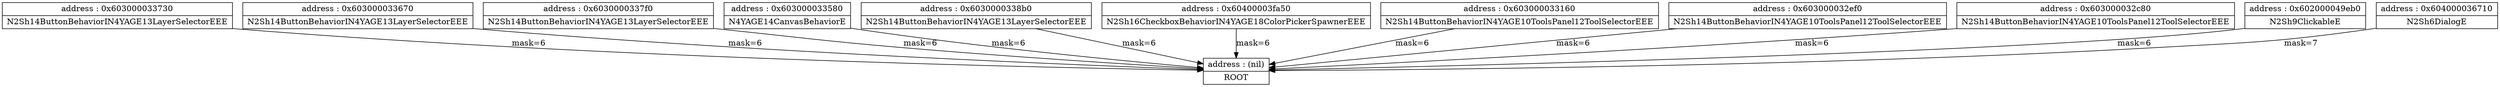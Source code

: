 digraph {
	node [shape=record]
	"node(nil)" [label = "{address : (nil) | ROOT}"];

	"node0x603000033730" -> "node(nil)" [color=black, label="mask=6"];
	"node0x603000033670" -> "node(nil)" [color=black, label="mask=6"];
	"node0x6030000337f0" -> "node(nil)" [color=black, label="mask=6"];
	"node0x603000033580" -> "node(nil)" [color=black, label="mask=6"];
	"node0x6030000338b0" -> "node(nil)" [color=black, label="mask=6"];
	"node0x60400003fa50" -> "node(nil)" [color=black, label="mask=6"];
	"node0x603000033160" -> "node(nil)" [color=black, label="mask=6"];
	"node0x603000032ef0" -> "node(nil)" [color=black, label="mask=6"];
	"node0x603000032c80" -> "node(nil)" [color=black, label="mask=6"];
	"node0x602000049eb0" -> "node(nil)" [color=black, label="mask=6"];
	"node0x604000036710" -> "node(nil)" [color=black, label="mask=7"];
	"node0x603000033730" [label = "{address : 0x603000033730 | N2Sh14ButtonBehaviorIN4YAGE13LayerSelectorEEE}"];

	"node0x603000033670" [label = "{address : 0x603000033670 | N2Sh14ButtonBehaviorIN4YAGE13LayerSelectorEEE}"];

	"node0x6030000337f0" [label = "{address : 0x6030000337f0 | N2Sh14ButtonBehaviorIN4YAGE13LayerSelectorEEE}"];

	"node0x603000033580" [label = "{address : 0x603000033580 | N4YAGE14CanvasBehaviorE}"];

	"node0x6030000338b0" [label = "{address : 0x6030000338b0 | N2Sh14ButtonBehaviorIN4YAGE13LayerSelectorEEE}"];

	"node0x60400003fa50" [label = "{address : 0x60400003fa50 | N2Sh16CheckboxBehaviorIN4YAGE18ColorPickerSpawnerEEE}"];

	"node0x603000033160" [label = "{address : 0x603000033160 | N2Sh14ButtonBehaviorIN4YAGE10ToolsPanel12ToolSelectorEEE}"];

	"node0x603000032ef0" [label = "{address : 0x603000032ef0 | N2Sh14ButtonBehaviorIN4YAGE10ToolsPanel12ToolSelectorEEE}"];

	"node0x603000032c80" [label = "{address : 0x603000032c80 | N2Sh14ButtonBehaviorIN4YAGE10ToolsPanel12ToolSelectorEEE}"];

	"node0x602000049eb0" [label = "{address : 0x602000049eb0 | N2Sh9ClickableE}"];

	"node0x604000036710" [label = "{address : 0x604000036710 | N2Sh6DialogE}"];

}
